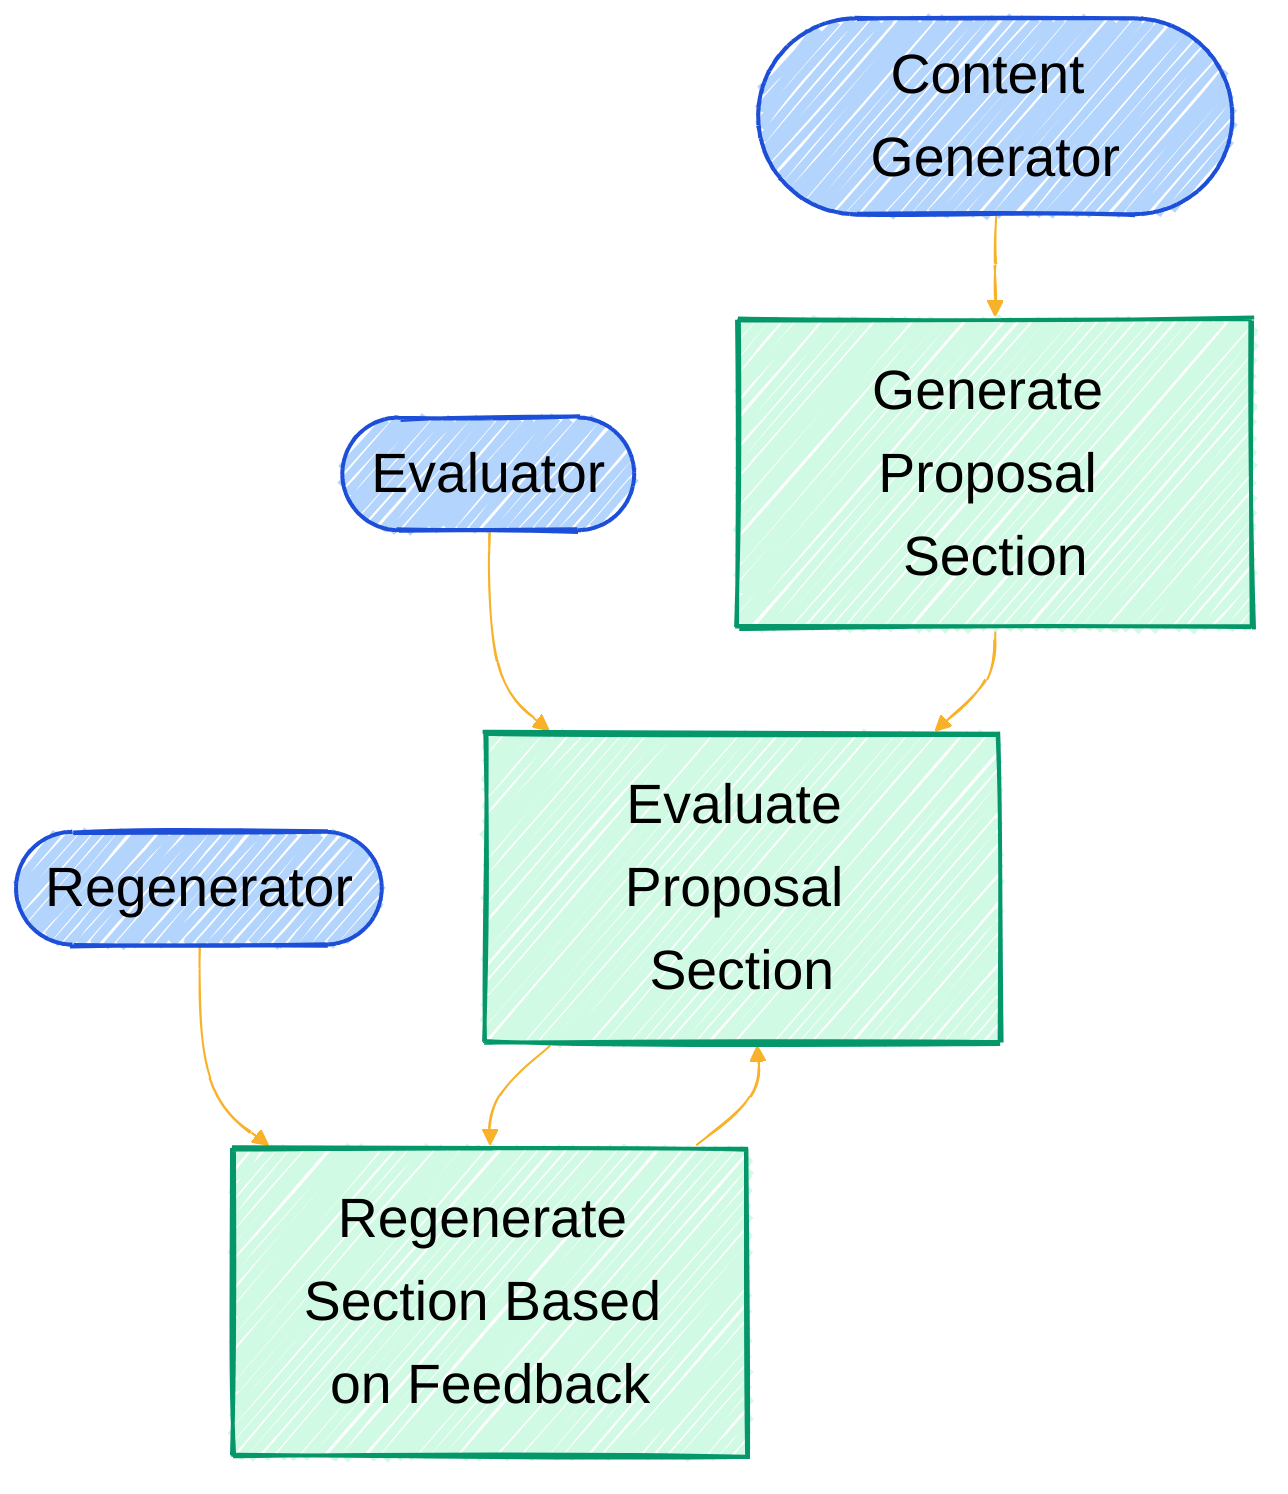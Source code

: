 ---
config:
  look: handDrawn
  theme: neutral
---

%%{
  init: {
    'theme': 'neutral',
    'themeVariables': {
      'primaryColor': '#BB2528',
      'primaryTextColor': '#fff',
      'primaryBorderColor': '#7C0000',
      'lineColor': '#F8B229',
      'secondaryColor': '#006100',
      'tertiaryColor': '#fff',
      'fontSize': '28px'
    }
  }
}%%
flowchart TD
    %% Agents
    A1([Content Generator]):::agent
    A2([Evaluator]):::agent
    A3([Regenerator]):::agent

    %% Tasks
    T1[Generate Proposal Section]:::task
    T2[Evaluate Proposal Section]:::task
    T3[Regenerate Section Based on Feedback]:::task

    %% Relationships
    A1 --> T1
    T1 --> T2
    A2 --> T2
    T2 --> T3
    A3 --> T3
    T3 --> T2

    %% Styling
    classDef agent fill:#B3D4FC,stroke:#1D4ED8,stroke-width:2px;
    classDef task fill:#D1FAE5,stroke:#059669,stroke-width:2px;